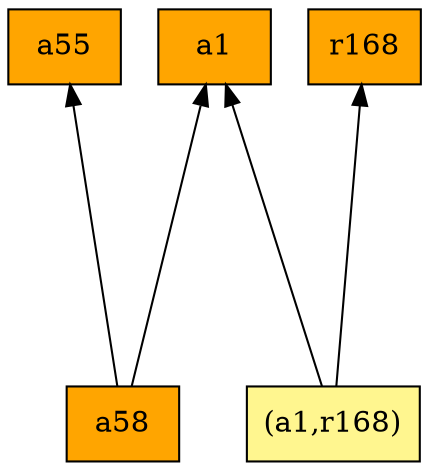 digraph G {
rankdir=BT;ranksep="2.0";
"a1" [shape=record,fillcolor=orange,style=filled,label="{a1}"];
"a58" [shape=record,fillcolor=orange,style=filled,label="{a58}"];
"r168" [shape=record,fillcolor=orange,style=filled,label="{r168}"];
"(a1,r168)" [shape=record,fillcolor=khaki1,style=filled,label="{(a1,r168)}"];
"a55" [shape=record,fillcolor=orange,style=filled,label="{a55}"];
"a58" -> "a1"
"a58" -> "a55"
"(a1,r168)" -> "a1"
"(a1,r168)" -> "r168"
}